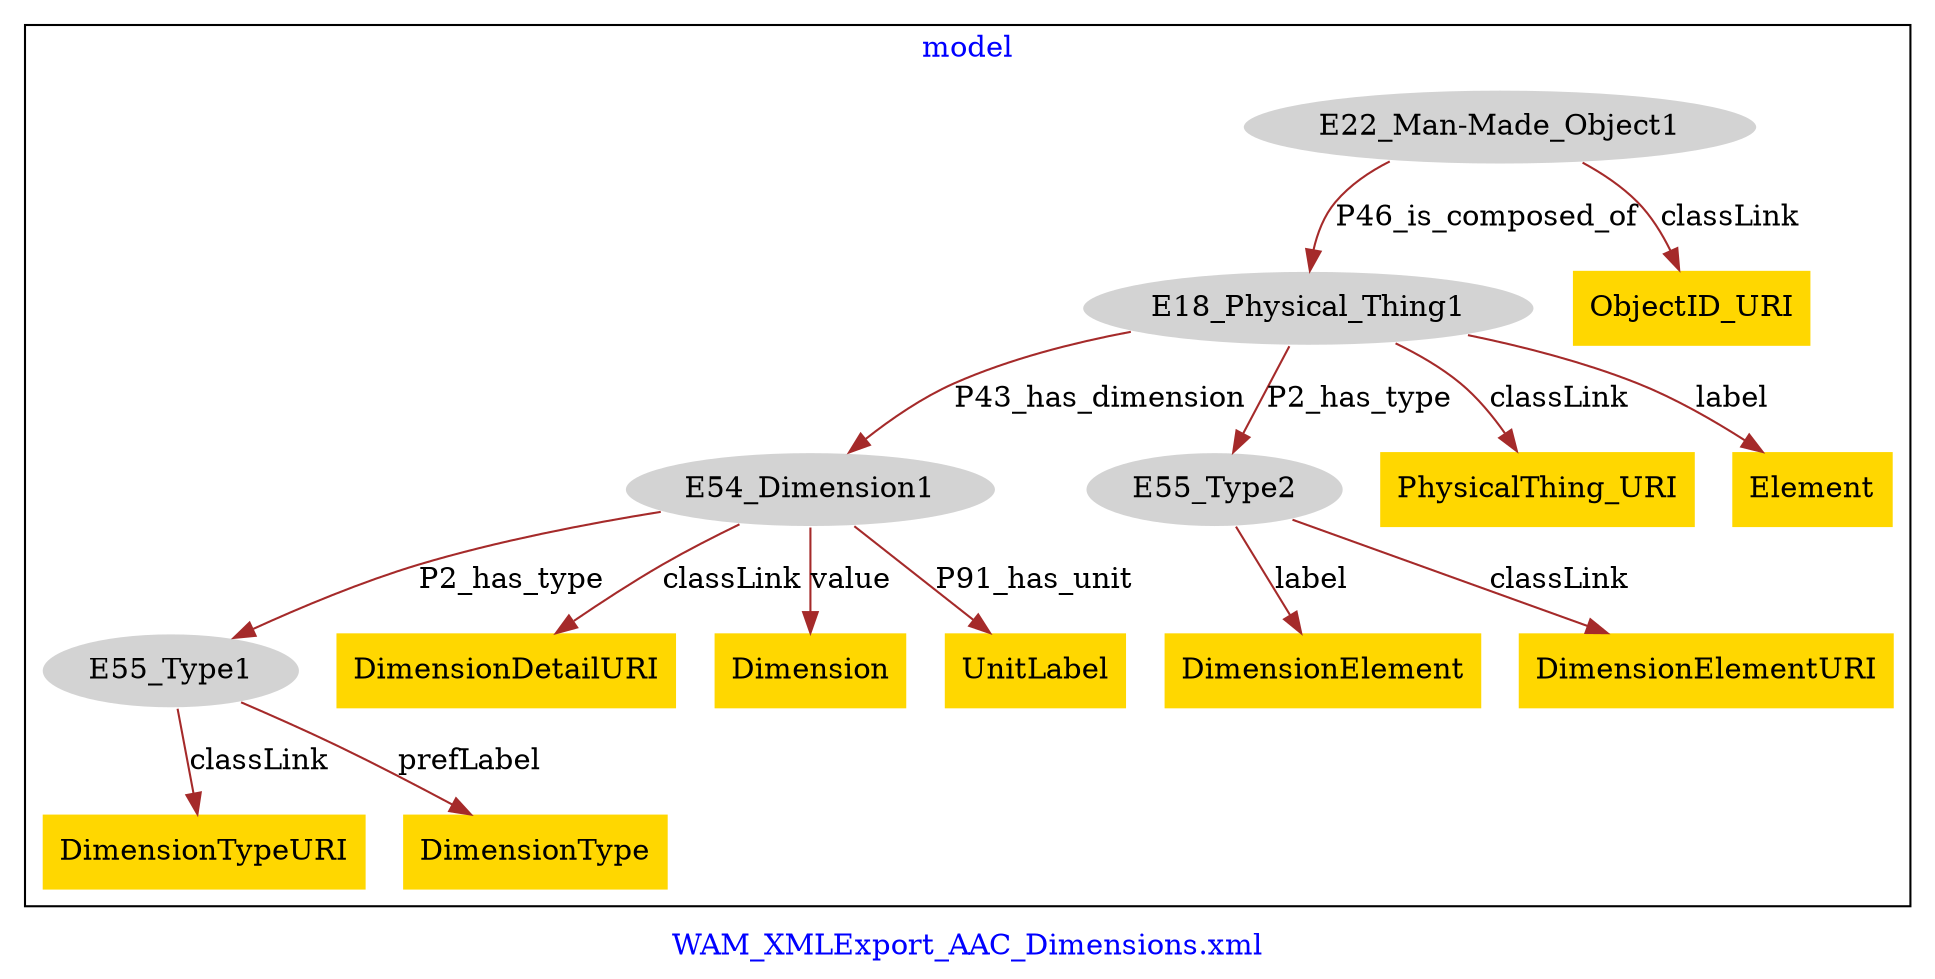 digraph n0 {
fontcolor="blue"
remincross="true"
label="WAM_XMLExport_AAC_Dimensions.xml"
subgraph cluster {
label="model"
n2[style="filled",color="white",fillcolor="lightgray",label="E18_Physical_Thing1"];
n3[style="filled",color="white",fillcolor="lightgray",label="E54_Dimension1"];
n4[style="filled",color="white",fillcolor="lightgray",label="E55_Type2"];
n5[style="filled",color="white",fillcolor="lightgray",label="E22_Man-Made_Object1"];
n6[style="filled",color="white",fillcolor="lightgray",label="E55_Type1"];
n7[shape="plaintext",style="filled",fillcolor="gold",label="DimensionElement"];
n8[shape="plaintext",style="filled",fillcolor="gold",label="DimensionTypeURI"];
n9[shape="plaintext",style="filled",fillcolor="gold",label="DimensionElementURI"];
n10[shape="plaintext",style="filled",fillcolor="gold",label="DimensionDetailURI"];
n11[shape="plaintext",style="filled",fillcolor="gold",label="Dimension"];
n12[shape="plaintext",style="filled",fillcolor="gold",label="UnitLabel"];
n13[shape="plaintext",style="filled",fillcolor="gold",label="ObjectID_URI"];
n14[shape="plaintext",style="filled",fillcolor="gold",label="DimensionType"];
n15[shape="plaintext",style="filled",fillcolor="gold",label="PhysicalThing_URI"];
n16[shape="plaintext",style="filled",fillcolor="gold",label="Element"];
}
n2 -> n3[color="brown",fontcolor="black",label="P43_has_dimension"]
n2 -> n4[color="brown",fontcolor="black",label="P2_has_type"]
n5 -> n2[color="brown",fontcolor="black",label="P46_is_composed_of"]
n3 -> n6[color="brown",fontcolor="black",label="P2_has_type"]
n4 -> n7[color="brown",fontcolor="black",label="label"]
n6 -> n8[color="brown",fontcolor="black",label="classLink"]
n4 -> n9[color="brown",fontcolor="black",label="classLink"]
n3 -> n10[color="brown",fontcolor="black",label="classLink"]
n3 -> n11[color="brown",fontcolor="black",label="value"]
n3 -> n12[color="brown",fontcolor="black",label="P91_has_unit"]
n5 -> n13[color="brown",fontcolor="black",label="classLink"]
n6 -> n14[color="brown",fontcolor="black",label="prefLabel"]
n2 -> n15[color="brown",fontcolor="black",label="classLink"]
n2 -> n16[color="brown",fontcolor="black",label="label"]
}
